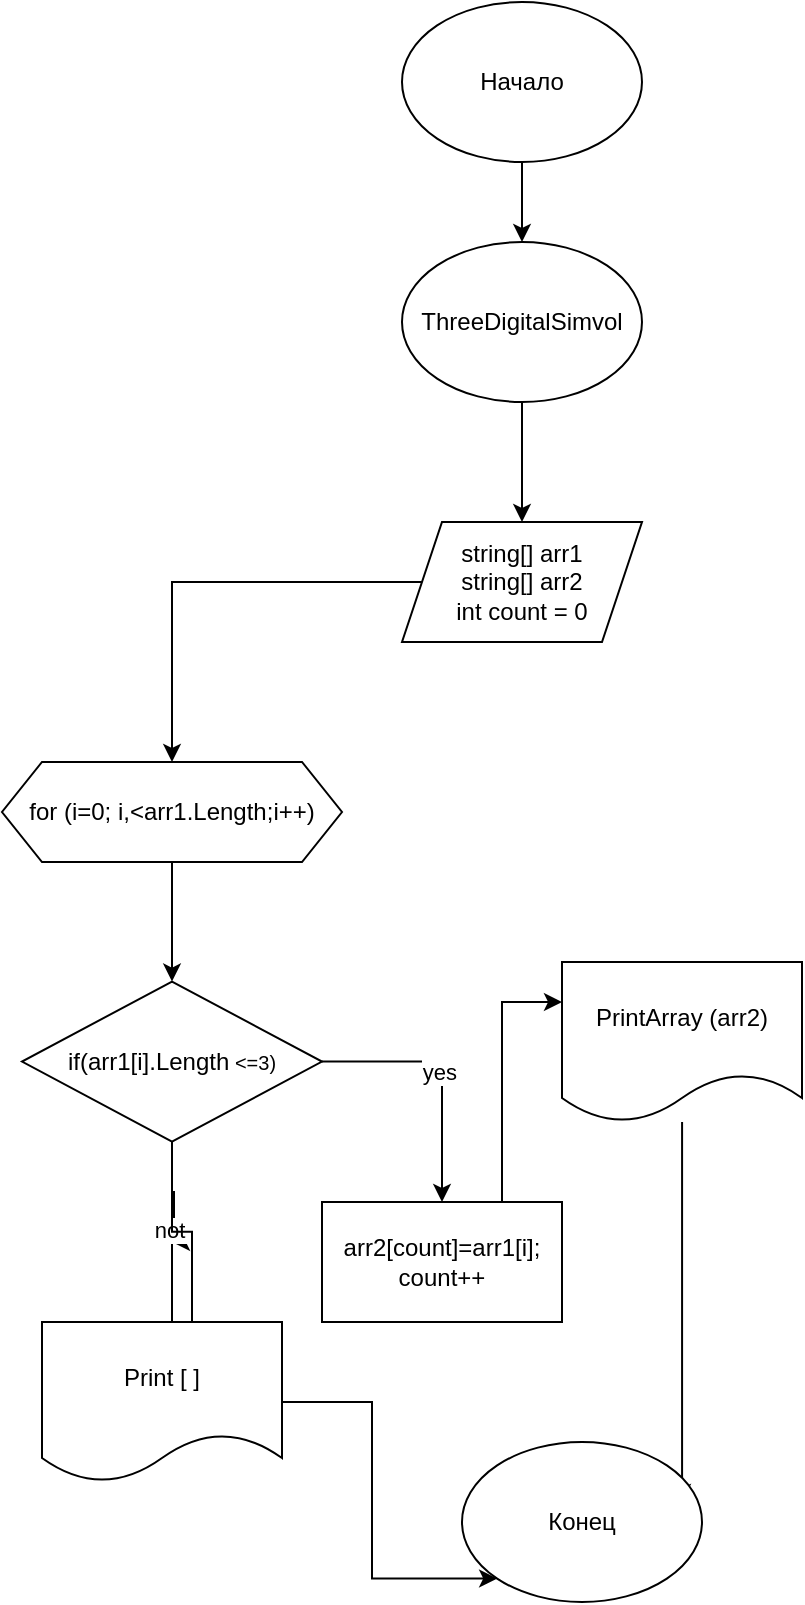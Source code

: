 <mxfile version="21.6.5" type="device">
  <diagram name="Страница 1" id="VPGS7iK82opPgjRqIqxd">
    <mxGraphModel dx="1023" dy="619" grid="1" gridSize="10" guides="1" tooltips="1" connect="1" arrows="1" fold="1" page="1" pageScale="1" pageWidth="827" pageHeight="1169" math="0" shadow="0">
      <root>
        <mxCell id="0" />
        <mxCell id="1" parent="0" />
        <mxCell id="GpA4AMuUHXlCoxNKSn2I-15" style="edgeStyle=orthogonalEdgeStyle;rounded=0;orthogonalLoop=1;jettySize=auto;html=1;exitX=0.5;exitY=1;exitDx=0;exitDy=0;entryX=0.5;entryY=0;entryDx=0;entryDy=0;" edge="1" parent="1" source="GpA4AMuUHXlCoxNKSn2I-6" target="GpA4AMuUHXlCoxNKSn2I-7">
          <mxGeometry relative="1" as="geometry" />
        </mxCell>
        <mxCell id="GpA4AMuUHXlCoxNKSn2I-6" value="Начало" style="ellipse;whiteSpace=wrap;html=1;" vertex="1" parent="1">
          <mxGeometry x="310" y="80" width="120" height="80" as="geometry" />
        </mxCell>
        <mxCell id="GpA4AMuUHXlCoxNKSn2I-16" style="edgeStyle=orthogonalEdgeStyle;rounded=0;orthogonalLoop=1;jettySize=auto;html=1;exitX=0.5;exitY=1;exitDx=0;exitDy=0;entryX=0.5;entryY=0;entryDx=0;entryDy=0;" edge="1" parent="1" source="GpA4AMuUHXlCoxNKSn2I-7" target="GpA4AMuUHXlCoxNKSn2I-8">
          <mxGeometry relative="1" as="geometry" />
        </mxCell>
        <mxCell id="GpA4AMuUHXlCoxNKSn2I-7" value="ThreeDigitalSimvol" style="ellipse;whiteSpace=wrap;html=1;" vertex="1" parent="1">
          <mxGeometry x="310" y="200" width="120" height="80" as="geometry" />
        </mxCell>
        <mxCell id="GpA4AMuUHXlCoxNKSn2I-17" style="edgeStyle=orthogonalEdgeStyle;rounded=0;orthogonalLoop=1;jettySize=auto;html=1;exitX=0;exitY=0.5;exitDx=0;exitDy=0;entryX=0.5;entryY=0;entryDx=0;entryDy=0;" edge="1" parent="1" source="GpA4AMuUHXlCoxNKSn2I-8" target="GpA4AMuUHXlCoxNKSn2I-9">
          <mxGeometry relative="1" as="geometry" />
        </mxCell>
        <mxCell id="GpA4AMuUHXlCoxNKSn2I-8" value="string[] arr1&lt;br&gt;string[] arr2&lt;br&gt;int count = 0" style="shape=parallelogram;perimeter=parallelogramPerimeter;whiteSpace=wrap;html=1;fixedSize=1;" vertex="1" parent="1">
          <mxGeometry x="310" y="340" width="120" height="60" as="geometry" />
        </mxCell>
        <mxCell id="GpA4AMuUHXlCoxNKSn2I-18" style="edgeStyle=orthogonalEdgeStyle;rounded=0;orthogonalLoop=1;jettySize=auto;html=1;exitX=0.5;exitY=1;exitDx=0;exitDy=0;" edge="1" parent="1" source="GpA4AMuUHXlCoxNKSn2I-9" target="GpA4AMuUHXlCoxNKSn2I-11">
          <mxGeometry relative="1" as="geometry" />
        </mxCell>
        <mxCell id="GpA4AMuUHXlCoxNKSn2I-9" value="for (i=0; i,&amp;lt;arr1.Length;i++)" style="shape=hexagon;perimeter=hexagonPerimeter2;whiteSpace=wrap;html=1;fixedSize=1;" vertex="1" parent="1">
          <mxGeometry x="110" y="460" width="170" height="50" as="geometry" />
        </mxCell>
        <mxCell id="GpA4AMuUHXlCoxNKSn2I-25" style="edgeStyle=orthogonalEdgeStyle;rounded=0;orthogonalLoop=1;jettySize=auto;html=1;entryX=0.917;entryY=0.375;entryDx=0;entryDy=0;entryPerimeter=0;" edge="1" parent="1" source="GpA4AMuUHXlCoxNKSn2I-10" target="GpA4AMuUHXlCoxNKSn2I-13">
          <mxGeometry relative="1" as="geometry" />
        </mxCell>
        <mxCell id="GpA4AMuUHXlCoxNKSn2I-10" value="PrintArray (arr2)" style="shape=document;whiteSpace=wrap;html=1;boundedLbl=1;" vertex="1" parent="1">
          <mxGeometry x="390" y="560" width="120" height="80" as="geometry" />
        </mxCell>
        <mxCell id="GpA4AMuUHXlCoxNKSn2I-19" value="yes&amp;nbsp;" style="edgeStyle=orthogonalEdgeStyle;rounded=0;orthogonalLoop=1;jettySize=auto;html=1;exitX=1;exitY=0.5;exitDx=0;exitDy=0;entryX=0.5;entryY=0;entryDx=0;entryDy=0;" edge="1" parent="1" source="GpA4AMuUHXlCoxNKSn2I-11" target="GpA4AMuUHXlCoxNKSn2I-12">
          <mxGeometry relative="1" as="geometry" />
        </mxCell>
        <mxCell id="GpA4AMuUHXlCoxNKSn2I-21" value="not&amp;nbsp;" style="edgeStyle=orthogonalEdgeStyle;rounded=0;orthogonalLoop=1;jettySize=auto;html=1;entryX=0.5;entryY=0;entryDx=0;entryDy=0;" edge="1" parent="1" source="GpA4AMuUHXlCoxNKSn2I-23">
          <mxGeometry relative="1" as="geometry">
            <mxPoint x="195" y="700" as="targetPoint" />
            <Array as="points">
              <mxPoint x="195" y="675" />
              <mxPoint x="196" y="675" />
            </Array>
          </mxGeometry>
        </mxCell>
        <mxCell id="GpA4AMuUHXlCoxNKSn2I-24" style="edgeStyle=orthogonalEdgeStyle;rounded=0;orthogonalLoop=1;jettySize=auto;html=1;exitX=0.5;exitY=1;exitDx=0;exitDy=0;entryX=0.625;entryY=0.125;entryDx=0;entryDy=0;entryPerimeter=0;" edge="1" parent="1" source="GpA4AMuUHXlCoxNKSn2I-11" target="GpA4AMuUHXlCoxNKSn2I-23">
          <mxGeometry relative="1" as="geometry" />
        </mxCell>
        <mxCell id="GpA4AMuUHXlCoxNKSn2I-11" value="if(arr1[i].Length&lt;span style=&quot;font-size: 10px;&quot;&gt;&amp;nbsp;&amp;lt;=3)&lt;/span&gt;" style="rhombus;whiteSpace=wrap;html=1;" vertex="1" parent="1">
          <mxGeometry x="120" y="569.78" width="150" height="80" as="geometry" />
        </mxCell>
        <mxCell id="GpA4AMuUHXlCoxNKSn2I-22" style="edgeStyle=orthogonalEdgeStyle;rounded=0;orthogonalLoop=1;jettySize=auto;html=1;exitX=0.75;exitY=0;exitDx=0;exitDy=0;entryX=0;entryY=0.25;entryDx=0;entryDy=0;" edge="1" parent="1" source="GpA4AMuUHXlCoxNKSn2I-12" target="GpA4AMuUHXlCoxNKSn2I-10">
          <mxGeometry relative="1" as="geometry" />
        </mxCell>
        <mxCell id="GpA4AMuUHXlCoxNKSn2I-12" value="arr2[count]=arr1[i];&lt;br&gt;count++" style="rounded=0;whiteSpace=wrap;html=1;" vertex="1" parent="1">
          <mxGeometry x="270" y="680" width="120" height="60" as="geometry" />
        </mxCell>
        <mxCell id="GpA4AMuUHXlCoxNKSn2I-13" value="Конец" style="ellipse;whiteSpace=wrap;html=1;" vertex="1" parent="1">
          <mxGeometry x="340" y="800" width="120" height="80" as="geometry" />
        </mxCell>
        <mxCell id="GpA4AMuUHXlCoxNKSn2I-27" style="edgeStyle=orthogonalEdgeStyle;rounded=0;orthogonalLoop=1;jettySize=auto;html=1;entryX=0;entryY=1;entryDx=0;entryDy=0;" edge="1" parent="1" source="GpA4AMuUHXlCoxNKSn2I-23" target="GpA4AMuUHXlCoxNKSn2I-13">
          <mxGeometry relative="1" as="geometry" />
        </mxCell>
        <mxCell id="GpA4AMuUHXlCoxNKSn2I-23" value="Print [ ]" style="shape=document;whiteSpace=wrap;html=1;boundedLbl=1;" vertex="1" parent="1">
          <mxGeometry x="130" y="740" width="120" height="80" as="geometry" />
        </mxCell>
      </root>
    </mxGraphModel>
  </diagram>
</mxfile>
